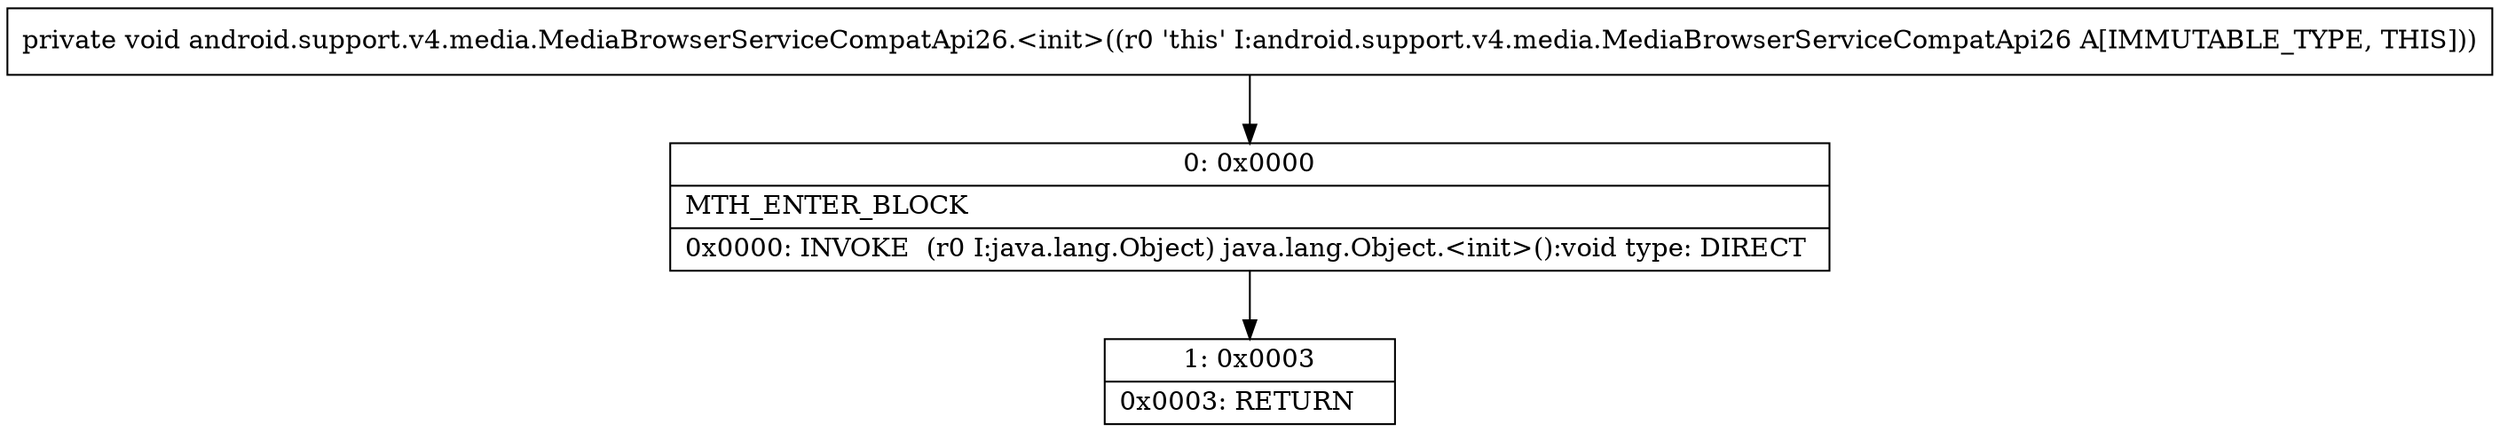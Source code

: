 digraph "CFG forandroid.support.v4.media.MediaBrowserServiceCompatApi26.\<init\>()V" {
Node_0 [shape=record,label="{0\:\ 0x0000|MTH_ENTER_BLOCK\l|0x0000: INVOKE  (r0 I:java.lang.Object) java.lang.Object.\<init\>():void type: DIRECT \l}"];
Node_1 [shape=record,label="{1\:\ 0x0003|0x0003: RETURN   \l}"];
MethodNode[shape=record,label="{private void android.support.v4.media.MediaBrowserServiceCompatApi26.\<init\>((r0 'this' I:android.support.v4.media.MediaBrowserServiceCompatApi26 A[IMMUTABLE_TYPE, THIS])) }"];
MethodNode -> Node_0;
Node_0 -> Node_1;
}

